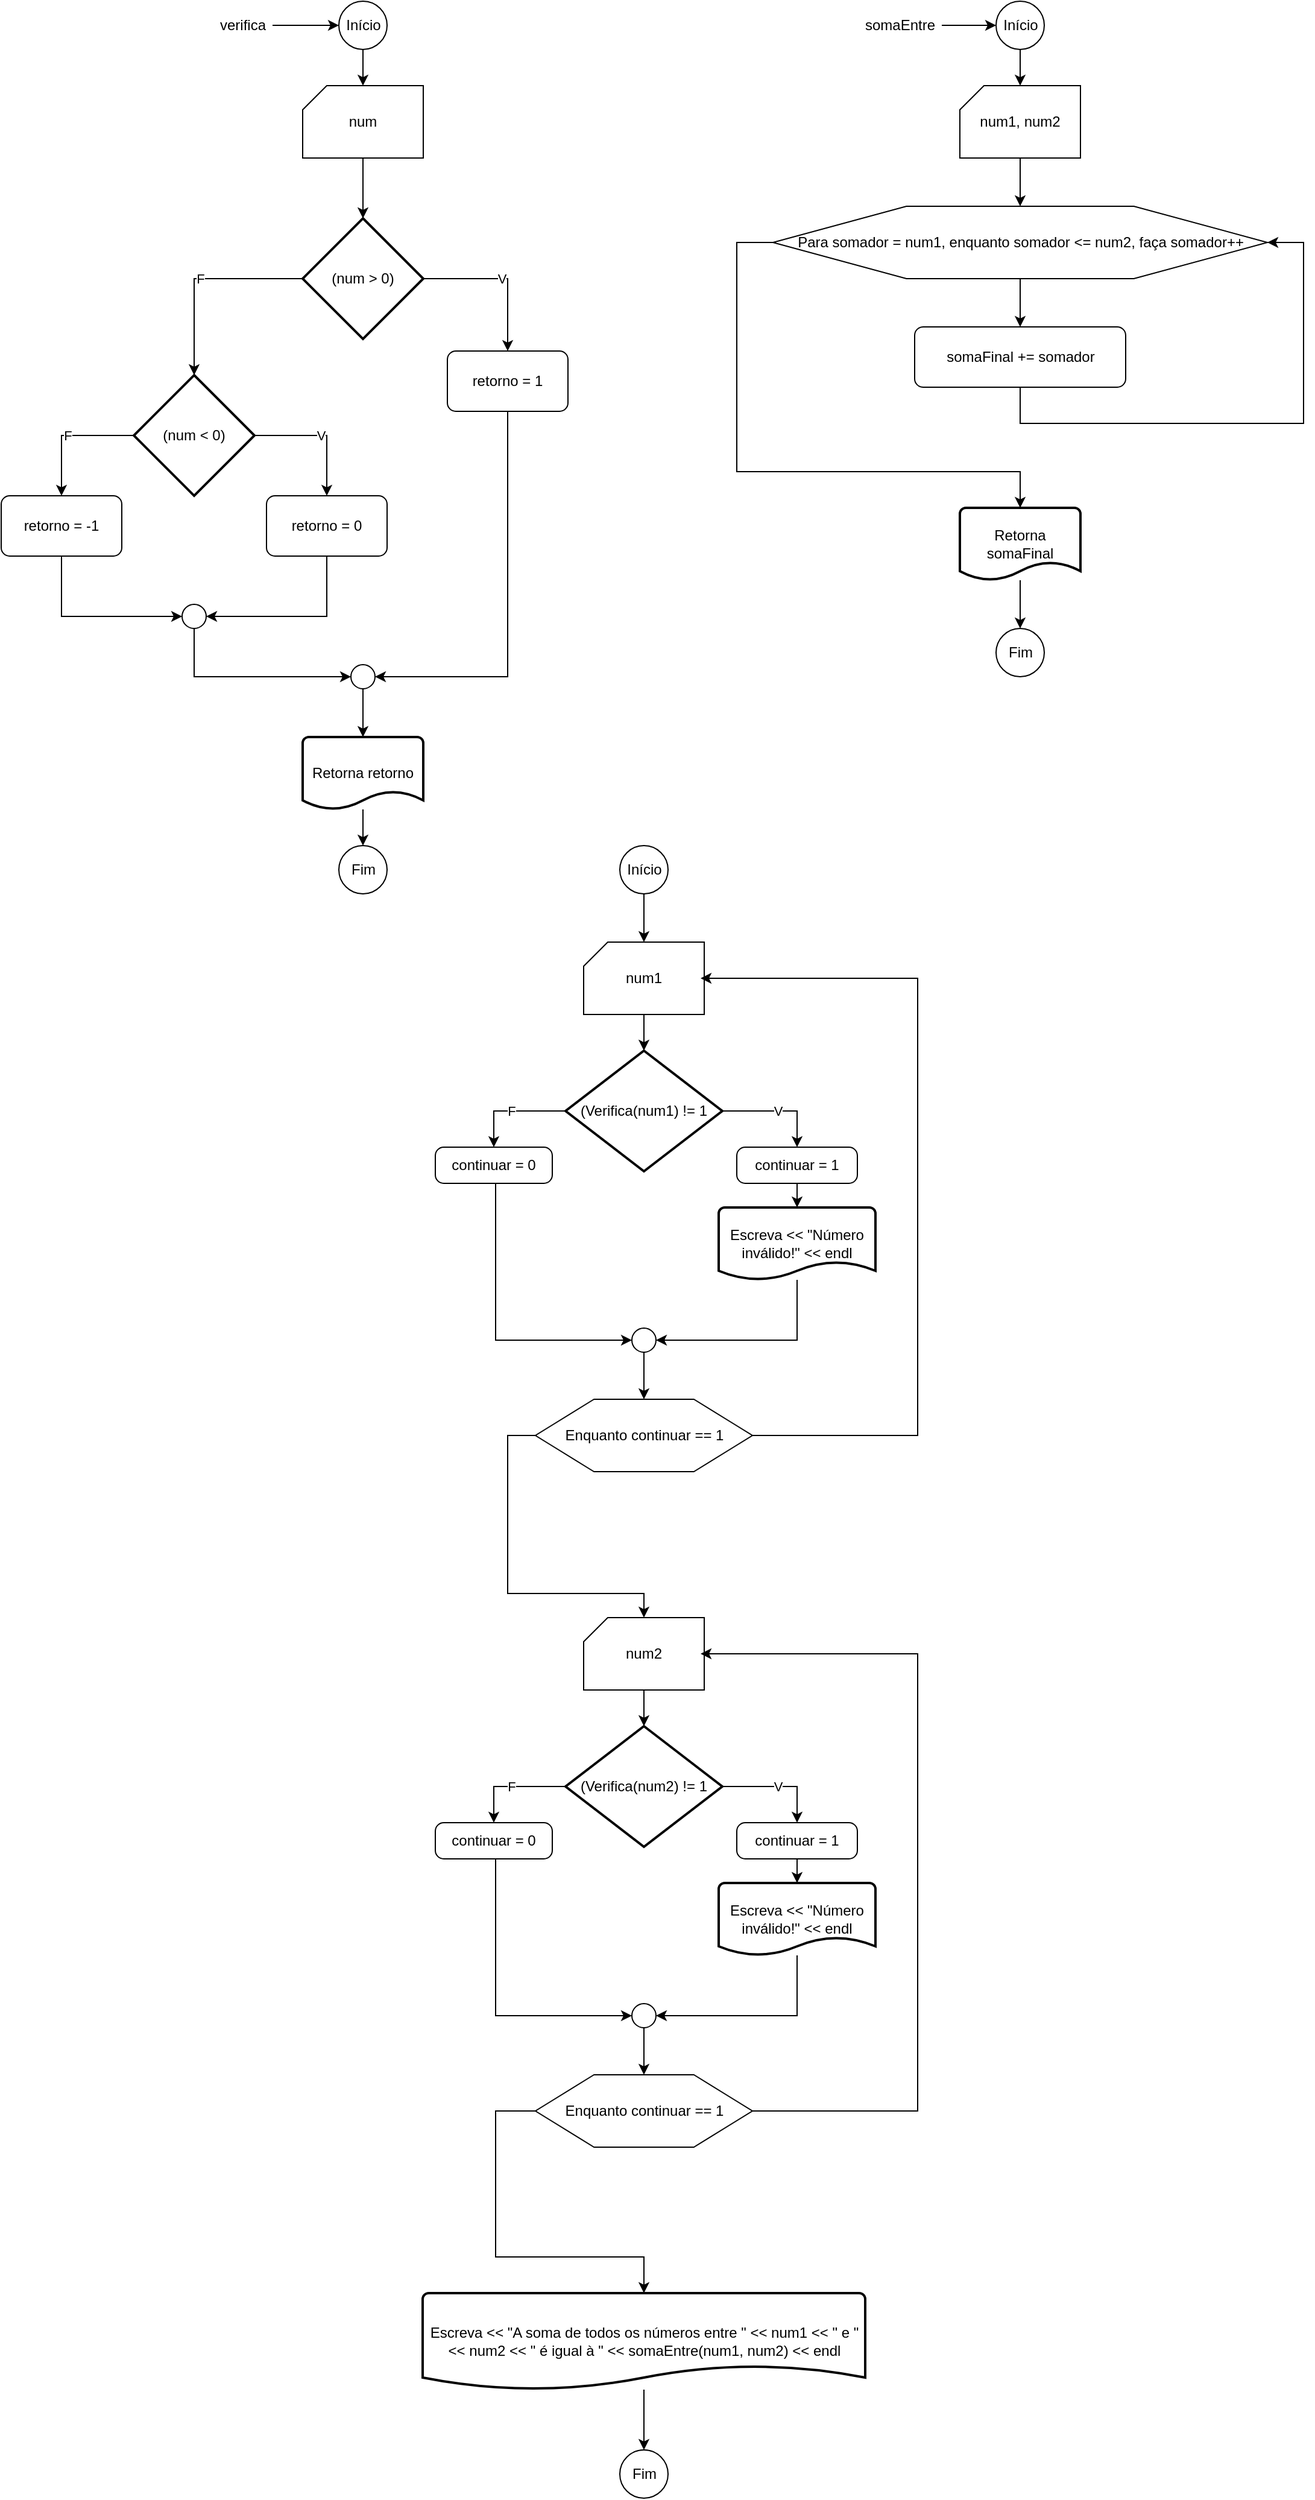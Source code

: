 <mxfile version="18.1.3" type="device"><diagram id="vQiGnJ_a9h3OKDbSYsXb" name="Página-1"><mxGraphModel dx="1812" dy="1015" grid="1" gridSize="10" guides="1" tooltips="1" connect="1" arrows="1" fold="1" page="1" pageScale="1" pageWidth="827" pageHeight="1169" math="0" shadow="0"><root><mxCell id="0"/><mxCell id="1" parent="0"/><mxCell id="RL7pqFsW-olUMaEg-Trz-5" value="" style="edgeStyle=orthogonalEdgeStyle;rounded=0;orthogonalLoop=1;jettySize=auto;html=1;" edge="1" parent="1" source="RL7pqFsW-olUMaEg-Trz-1" target="RL7pqFsW-olUMaEg-Trz-4"><mxGeometry relative="1" as="geometry"/></mxCell><mxCell id="RL7pqFsW-olUMaEg-Trz-1" value="Início" style="verticalLabelPosition=middle;verticalAlign=middle;html=1;shape=mxgraph.flowchart.on-page_reference;labelPosition=center;align=center;" vertex="1" parent="1"><mxGeometry x="180" y="10" width="40" height="40" as="geometry"/></mxCell><mxCell id="RL7pqFsW-olUMaEg-Trz-3" value="" style="edgeStyle=orthogonalEdgeStyle;rounded=0;orthogonalLoop=1;jettySize=auto;html=1;" edge="1" parent="1" source="RL7pqFsW-olUMaEg-Trz-2" target="RL7pqFsW-olUMaEg-Trz-1"><mxGeometry relative="1" as="geometry"/></mxCell><mxCell id="RL7pqFsW-olUMaEg-Trz-2" value="verifica" style="text;html=1;align=center;verticalAlign=middle;resizable=0;points=[];autosize=1;strokeColor=none;fillColor=none;" vertex="1" parent="1"><mxGeometry x="75" y="20" width="50" height="20" as="geometry"/></mxCell><mxCell id="RL7pqFsW-olUMaEg-Trz-7" value="" style="edgeStyle=orthogonalEdgeStyle;rounded=0;orthogonalLoop=1;jettySize=auto;html=1;" edge="1" parent="1" source="RL7pqFsW-olUMaEg-Trz-4" target="RL7pqFsW-olUMaEg-Trz-6"><mxGeometry relative="1" as="geometry"/></mxCell><mxCell id="RL7pqFsW-olUMaEg-Trz-4" value="num" style="verticalLabelPosition=middle;verticalAlign=middle;html=1;shape=card;whiteSpace=wrap;size=20;arcSize=12;labelPosition=center;align=center;" vertex="1" parent="1"><mxGeometry x="150" y="80" width="100" height="60" as="geometry"/></mxCell><mxCell id="RL7pqFsW-olUMaEg-Trz-9" value="V" style="edgeStyle=orthogonalEdgeStyle;rounded=0;orthogonalLoop=1;jettySize=auto;html=1;entryX=0.5;entryY=0;entryDx=0;entryDy=0;" edge="1" parent="1" source="RL7pqFsW-olUMaEg-Trz-6" target="RL7pqFsW-olUMaEg-Trz-8"><mxGeometry relative="1" as="geometry"/></mxCell><mxCell id="RL7pqFsW-olUMaEg-Trz-11" value="F" style="edgeStyle=orthogonalEdgeStyle;rounded=0;orthogonalLoop=1;jettySize=auto;html=1;entryX=0.5;entryY=0;entryDx=0;entryDy=0;entryPerimeter=0;" edge="1" parent="1" source="RL7pqFsW-olUMaEg-Trz-6" target="RL7pqFsW-olUMaEg-Trz-10"><mxGeometry relative="1" as="geometry"/></mxCell><mxCell id="RL7pqFsW-olUMaEg-Trz-6" value="(num &amp;gt; 0)" style="strokeWidth=2;html=1;shape=mxgraph.flowchart.decision;whiteSpace=wrap;" vertex="1" parent="1"><mxGeometry x="150" y="190" width="100" height="100" as="geometry"/></mxCell><mxCell id="RL7pqFsW-olUMaEg-Trz-22" style="edgeStyle=orthogonalEdgeStyle;rounded=0;orthogonalLoop=1;jettySize=auto;html=1;entryX=1;entryY=0.5;entryDx=0;entryDy=0;entryPerimeter=0;" edge="1" parent="1" source="RL7pqFsW-olUMaEg-Trz-8" target="RL7pqFsW-olUMaEg-Trz-20"><mxGeometry relative="1" as="geometry"><Array as="points"><mxPoint x="320" y="570"/></Array></mxGeometry></mxCell><mxCell id="RL7pqFsW-olUMaEg-Trz-8" value="retorno = 1" style="rounded=1;whiteSpace=wrap;html=1;absoluteArcSize=1;arcSize=14;strokeWidth=1;" vertex="1" parent="1"><mxGeometry x="270" y="300" width="100" height="50" as="geometry"/></mxCell><mxCell id="RL7pqFsW-olUMaEg-Trz-13" value="V" style="edgeStyle=orthogonalEdgeStyle;rounded=0;orthogonalLoop=1;jettySize=auto;html=1;entryX=0.5;entryY=0;entryDx=0;entryDy=0;" edge="1" parent="1" source="RL7pqFsW-olUMaEg-Trz-10" target="RL7pqFsW-olUMaEg-Trz-12"><mxGeometry relative="1" as="geometry"/></mxCell><mxCell id="RL7pqFsW-olUMaEg-Trz-16" value="F" style="edgeStyle=orthogonalEdgeStyle;rounded=0;orthogonalLoop=1;jettySize=auto;html=1;entryX=0.5;entryY=0;entryDx=0;entryDy=0;" edge="1" parent="1" source="RL7pqFsW-olUMaEg-Trz-10" target="RL7pqFsW-olUMaEg-Trz-15"><mxGeometry relative="1" as="geometry"/></mxCell><mxCell id="RL7pqFsW-olUMaEg-Trz-10" value="(num &amp;lt; 0)" style="strokeWidth=2;html=1;shape=mxgraph.flowchart.decision;whiteSpace=wrap;" vertex="1" parent="1"><mxGeometry x="10" y="320" width="100" height="100" as="geometry"/></mxCell><mxCell id="RL7pqFsW-olUMaEg-Trz-19" style="edgeStyle=orthogonalEdgeStyle;rounded=0;orthogonalLoop=1;jettySize=auto;html=1;entryX=1;entryY=0.5;entryDx=0;entryDy=0;entryPerimeter=0;" edge="1" parent="1" source="RL7pqFsW-olUMaEg-Trz-12" target="RL7pqFsW-olUMaEg-Trz-17"><mxGeometry relative="1" as="geometry"><Array as="points"><mxPoint x="170" y="520"/></Array></mxGeometry></mxCell><mxCell id="RL7pqFsW-olUMaEg-Trz-12" value="retorno = 0" style="rounded=1;whiteSpace=wrap;html=1;absoluteArcSize=1;arcSize=14;strokeWidth=1;" vertex="1" parent="1"><mxGeometry x="120" y="420" width="100" height="50" as="geometry"/></mxCell><mxCell id="RL7pqFsW-olUMaEg-Trz-18" style="edgeStyle=orthogonalEdgeStyle;rounded=0;orthogonalLoop=1;jettySize=auto;html=1;entryX=0;entryY=0.5;entryDx=0;entryDy=0;entryPerimeter=0;" edge="1" parent="1" source="RL7pqFsW-olUMaEg-Trz-15" target="RL7pqFsW-olUMaEg-Trz-17"><mxGeometry relative="1" as="geometry"><Array as="points"><mxPoint x="-50" y="520"/></Array></mxGeometry></mxCell><mxCell id="RL7pqFsW-olUMaEg-Trz-15" value="retorno = -1" style="rounded=1;whiteSpace=wrap;html=1;absoluteArcSize=1;arcSize=14;strokeWidth=1;" vertex="1" parent="1"><mxGeometry x="-100" y="420" width="100" height="50" as="geometry"/></mxCell><mxCell id="RL7pqFsW-olUMaEg-Trz-21" style="edgeStyle=orthogonalEdgeStyle;rounded=0;orthogonalLoop=1;jettySize=auto;html=1;entryX=0;entryY=0.5;entryDx=0;entryDy=0;entryPerimeter=0;" edge="1" parent="1" source="RL7pqFsW-olUMaEg-Trz-17" target="RL7pqFsW-olUMaEg-Trz-20"><mxGeometry relative="1" as="geometry"><Array as="points"><mxPoint x="60" y="570"/></Array></mxGeometry></mxCell><mxCell id="RL7pqFsW-olUMaEg-Trz-17" value="" style="verticalLabelPosition=bottom;verticalAlign=top;html=1;shape=mxgraph.flowchart.on-page_reference;" vertex="1" parent="1"><mxGeometry x="50" y="510" width="20" height="20" as="geometry"/></mxCell><mxCell id="RL7pqFsW-olUMaEg-Trz-24" value="" style="edgeStyle=orthogonalEdgeStyle;rounded=0;orthogonalLoop=1;jettySize=auto;html=1;" edge="1" parent="1" source="RL7pqFsW-olUMaEg-Trz-20" target="RL7pqFsW-olUMaEg-Trz-23"><mxGeometry relative="1" as="geometry"/></mxCell><mxCell id="RL7pqFsW-olUMaEg-Trz-20" value="" style="verticalLabelPosition=bottom;verticalAlign=top;html=1;shape=mxgraph.flowchart.on-page_reference;" vertex="1" parent="1"><mxGeometry x="190" y="560" width="20" height="20" as="geometry"/></mxCell><mxCell id="RL7pqFsW-olUMaEg-Trz-26" value="" style="edgeStyle=orthogonalEdgeStyle;rounded=0;orthogonalLoop=1;jettySize=auto;html=1;" edge="1" parent="1" source="RL7pqFsW-olUMaEg-Trz-23" target="RL7pqFsW-olUMaEg-Trz-25"><mxGeometry relative="1" as="geometry"/></mxCell><mxCell id="RL7pqFsW-olUMaEg-Trz-23" value="Retorna retorno" style="strokeWidth=2;html=1;shape=mxgraph.flowchart.document2;whiteSpace=wrap;size=0.25;" vertex="1" parent="1"><mxGeometry x="150" y="620" width="100" height="60" as="geometry"/></mxCell><mxCell id="RL7pqFsW-olUMaEg-Trz-25" value="Fim" style="verticalLabelPosition=middle;verticalAlign=middle;html=1;shape=mxgraph.flowchart.on-page_reference;labelPosition=center;align=center;" vertex="1" parent="1"><mxGeometry x="180" y="710" width="40" height="40" as="geometry"/></mxCell><mxCell id="RL7pqFsW-olUMaEg-Trz-29" value="" style="edgeStyle=orthogonalEdgeStyle;rounded=0;orthogonalLoop=1;jettySize=auto;html=1;" edge="1" parent="1" source="RL7pqFsW-olUMaEg-Trz-27" target="RL7pqFsW-olUMaEg-Trz-28"><mxGeometry relative="1" as="geometry"/></mxCell><mxCell id="RL7pqFsW-olUMaEg-Trz-27" value="somaEntre" style="text;html=1;align=center;verticalAlign=middle;resizable=0;points=[];autosize=1;strokeColor=none;fillColor=none;" vertex="1" parent="1"><mxGeometry x="610" y="20" width="70" height="20" as="geometry"/></mxCell><mxCell id="RL7pqFsW-olUMaEg-Trz-31" value="" style="edgeStyle=orthogonalEdgeStyle;rounded=0;orthogonalLoop=1;jettySize=auto;html=1;" edge="1" parent="1" source="RL7pqFsW-olUMaEg-Trz-28" target="RL7pqFsW-olUMaEg-Trz-30"><mxGeometry relative="1" as="geometry"/></mxCell><mxCell id="RL7pqFsW-olUMaEg-Trz-28" value="Início" style="verticalLabelPosition=middle;verticalAlign=middle;html=1;shape=mxgraph.flowchart.on-page_reference;labelPosition=center;align=center;" vertex="1" parent="1"><mxGeometry x="725" y="10" width="40" height="40" as="geometry"/></mxCell><mxCell id="RL7pqFsW-olUMaEg-Trz-33" value="" style="edgeStyle=orthogonalEdgeStyle;rounded=0;orthogonalLoop=1;jettySize=auto;html=1;" edge="1" parent="1" source="RL7pqFsW-olUMaEg-Trz-30" target="RL7pqFsW-olUMaEg-Trz-32"><mxGeometry relative="1" as="geometry"/></mxCell><mxCell id="RL7pqFsW-olUMaEg-Trz-30" value="num1, num2" style="verticalLabelPosition=middle;verticalAlign=middle;html=1;shape=card;whiteSpace=wrap;size=20;arcSize=12;labelPosition=center;align=center;" vertex="1" parent="1"><mxGeometry x="695" y="80" width="100" height="60" as="geometry"/></mxCell><mxCell id="RL7pqFsW-olUMaEg-Trz-35" value="" style="edgeStyle=orthogonalEdgeStyle;rounded=0;orthogonalLoop=1;jettySize=auto;html=1;" edge="1" parent="1" source="RL7pqFsW-olUMaEg-Trz-32" target="RL7pqFsW-olUMaEg-Trz-34"><mxGeometry relative="1" as="geometry"/></mxCell><mxCell id="RL7pqFsW-olUMaEg-Trz-38" style="edgeStyle=orthogonalEdgeStyle;rounded=0;orthogonalLoop=1;jettySize=auto;html=1;entryX=0.5;entryY=0;entryDx=0;entryDy=0;entryPerimeter=0;" edge="1" parent="1" source="RL7pqFsW-olUMaEg-Trz-32" target="RL7pqFsW-olUMaEg-Trz-37"><mxGeometry relative="1" as="geometry"><Array as="points"><mxPoint x="510" y="210"/><mxPoint x="510" y="400"/><mxPoint x="745" y="400"/></Array></mxGeometry></mxCell><mxCell id="RL7pqFsW-olUMaEg-Trz-32" value="Para somador = num1, enquanto somador &amp;lt;= num2, faça somador++" style="verticalLabelPosition=middle;verticalAlign=middle;html=1;shape=hexagon;perimeter=hexagonPerimeter2;arcSize=6;size=0.27;labelPosition=center;align=center;" vertex="1" parent="1"><mxGeometry x="540" y="180" width="410" height="60" as="geometry"/></mxCell><mxCell id="RL7pqFsW-olUMaEg-Trz-36" style="edgeStyle=orthogonalEdgeStyle;rounded=0;orthogonalLoop=1;jettySize=auto;html=1;entryX=1;entryY=0.5;entryDx=0;entryDy=0;" edge="1" parent="1" source="RL7pqFsW-olUMaEg-Trz-34" target="RL7pqFsW-olUMaEg-Trz-32"><mxGeometry relative="1" as="geometry"><Array as="points"><mxPoint x="745" y="360"/><mxPoint x="980" y="360"/><mxPoint x="980" y="210"/></Array></mxGeometry></mxCell><mxCell id="RL7pqFsW-olUMaEg-Trz-34" value="somaFinal += somador" style="rounded=1;whiteSpace=wrap;html=1;absoluteArcSize=1;arcSize=14;strokeWidth=1;" vertex="1" parent="1"><mxGeometry x="657.5" y="280" width="175" height="50" as="geometry"/></mxCell><mxCell id="RL7pqFsW-olUMaEg-Trz-40" value="" style="edgeStyle=orthogonalEdgeStyle;rounded=0;orthogonalLoop=1;jettySize=auto;html=1;" edge="1" parent="1" source="RL7pqFsW-olUMaEg-Trz-37" target="RL7pqFsW-olUMaEg-Trz-39"><mxGeometry relative="1" as="geometry"/></mxCell><mxCell id="RL7pqFsW-olUMaEg-Trz-37" value="Retorna somaFinal" style="strokeWidth=2;html=1;shape=mxgraph.flowchart.document2;whiteSpace=wrap;size=0.25;" vertex="1" parent="1"><mxGeometry x="695" y="430" width="100" height="60" as="geometry"/></mxCell><mxCell id="RL7pqFsW-olUMaEg-Trz-39" value="Fim" style="verticalLabelPosition=middle;verticalAlign=middle;html=1;shape=mxgraph.flowchart.on-page_reference;labelPosition=center;align=center;" vertex="1" parent="1"><mxGeometry x="725" y="530" width="40" height="40" as="geometry"/></mxCell><mxCell id="RL7pqFsW-olUMaEg-Trz-43" value="" style="edgeStyle=orthogonalEdgeStyle;rounded=0;orthogonalLoop=1;jettySize=auto;html=1;" edge="1" parent="1" source="RL7pqFsW-olUMaEg-Trz-41" target="RL7pqFsW-olUMaEg-Trz-42"><mxGeometry relative="1" as="geometry"/></mxCell><mxCell id="RL7pqFsW-olUMaEg-Trz-41" value="Início" style="verticalLabelPosition=middle;verticalAlign=middle;html=1;shape=mxgraph.flowchart.on-page_reference;labelPosition=center;align=center;" vertex="1" parent="1"><mxGeometry x="413" y="710" width="40" height="40" as="geometry"/></mxCell><mxCell id="RL7pqFsW-olUMaEg-Trz-46" value="" style="edgeStyle=orthogonalEdgeStyle;rounded=0;orthogonalLoop=1;jettySize=auto;html=1;" edge="1" parent="1" source="RL7pqFsW-olUMaEg-Trz-42" target="RL7pqFsW-olUMaEg-Trz-45"><mxGeometry relative="1" as="geometry"/></mxCell><mxCell id="RL7pqFsW-olUMaEg-Trz-42" value="num1" style="verticalLabelPosition=middle;verticalAlign=middle;html=1;shape=card;whiteSpace=wrap;size=20;arcSize=12;labelPosition=center;align=center;" vertex="1" parent="1"><mxGeometry x="383" y="790" width="100" height="60" as="geometry"/></mxCell><mxCell id="RL7pqFsW-olUMaEg-Trz-48" value="V" style="edgeStyle=orthogonalEdgeStyle;rounded=0;orthogonalLoop=1;jettySize=auto;html=1;entryX=0.5;entryY=0;entryDx=0;entryDy=0;" edge="1" parent="1" source="RL7pqFsW-olUMaEg-Trz-45" target="RL7pqFsW-olUMaEg-Trz-47"><mxGeometry relative="1" as="geometry"/></mxCell><mxCell id="RL7pqFsW-olUMaEg-Trz-52" value="F" style="edgeStyle=orthogonalEdgeStyle;rounded=0;orthogonalLoop=1;jettySize=auto;html=1;entryX=0.5;entryY=0;entryDx=0;entryDy=0;" edge="1" parent="1" source="RL7pqFsW-olUMaEg-Trz-45" target="RL7pqFsW-olUMaEg-Trz-51"><mxGeometry relative="1" as="geometry"/></mxCell><mxCell id="RL7pqFsW-olUMaEg-Trz-45" value="(Verifica(num1) != 1" style="strokeWidth=2;html=1;shape=mxgraph.flowchart.decision;whiteSpace=wrap;" vertex="1" parent="1"><mxGeometry x="368" y="880" width="130" height="100" as="geometry"/></mxCell><mxCell id="RL7pqFsW-olUMaEg-Trz-50" value="" style="edgeStyle=orthogonalEdgeStyle;rounded=0;orthogonalLoop=1;jettySize=auto;html=1;" edge="1" parent="1" source="RL7pqFsW-olUMaEg-Trz-47" target="RL7pqFsW-olUMaEg-Trz-49"><mxGeometry relative="1" as="geometry"/></mxCell><mxCell id="RL7pqFsW-olUMaEg-Trz-47" value="continuar = 1" style="rounded=1;whiteSpace=wrap;html=1;absoluteArcSize=1;arcSize=14;strokeWidth=1;" vertex="1" parent="1"><mxGeometry x="510" y="960" width="100" height="30" as="geometry"/></mxCell><mxCell id="RL7pqFsW-olUMaEg-Trz-54" style="edgeStyle=orthogonalEdgeStyle;rounded=0;orthogonalLoop=1;jettySize=auto;html=1;entryX=1;entryY=0.5;entryDx=0;entryDy=0;entryPerimeter=0;" edge="1" parent="1" source="RL7pqFsW-olUMaEg-Trz-49" target="RL7pqFsW-olUMaEg-Trz-53"><mxGeometry relative="1" as="geometry"><Array as="points"><mxPoint x="560" y="1120"/></Array></mxGeometry></mxCell><mxCell id="RL7pqFsW-olUMaEg-Trz-49" value="Escreva &amp;lt;&amp;lt; &quot;Número inválido!&quot; &amp;lt;&amp;lt; endl" style="strokeWidth=2;html=1;shape=mxgraph.flowchart.document2;whiteSpace=wrap;size=0.25;" vertex="1" parent="1"><mxGeometry x="495" y="1010" width="130" height="60" as="geometry"/></mxCell><mxCell id="RL7pqFsW-olUMaEg-Trz-55" style="edgeStyle=orthogonalEdgeStyle;rounded=0;orthogonalLoop=1;jettySize=auto;html=1;entryX=0;entryY=0.5;entryDx=0;entryDy=0;entryPerimeter=0;" edge="1" parent="1" source="RL7pqFsW-olUMaEg-Trz-51" target="RL7pqFsW-olUMaEg-Trz-53"><mxGeometry relative="1" as="geometry"><Array as="points"><mxPoint x="310" y="1120"/></Array></mxGeometry></mxCell><mxCell id="RL7pqFsW-olUMaEg-Trz-51" value="continuar = 0" style="rounded=1;whiteSpace=wrap;html=1;absoluteArcSize=1;arcSize=14;strokeWidth=1;" vertex="1" parent="1"><mxGeometry x="260" y="960" width="97" height="30" as="geometry"/></mxCell><mxCell id="RL7pqFsW-olUMaEg-Trz-57" value="" style="edgeStyle=orthogonalEdgeStyle;rounded=0;orthogonalLoop=1;jettySize=auto;html=1;" edge="1" parent="1" source="RL7pqFsW-olUMaEg-Trz-53" target="RL7pqFsW-olUMaEg-Trz-56"><mxGeometry relative="1" as="geometry"/></mxCell><mxCell id="RL7pqFsW-olUMaEg-Trz-53" value="" style="verticalLabelPosition=bottom;verticalAlign=top;html=1;shape=mxgraph.flowchart.on-page_reference;" vertex="1" parent="1"><mxGeometry x="423" y="1110" width="20" height="20" as="geometry"/></mxCell><mxCell id="RL7pqFsW-olUMaEg-Trz-58" style="edgeStyle=orthogonalEdgeStyle;rounded=0;orthogonalLoop=1;jettySize=auto;html=1;" edge="1" parent="1" source="RL7pqFsW-olUMaEg-Trz-56"><mxGeometry relative="1" as="geometry"><mxPoint x="480" y="820" as="targetPoint"/><Array as="points"><mxPoint x="660" y="1199"/><mxPoint x="660" y="820"/></Array></mxGeometry></mxCell><mxCell id="RL7pqFsW-olUMaEg-Trz-74" style="edgeStyle=orthogonalEdgeStyle;rounded=0;orthogonalLoop=1;jettySize=auto;html=1;entryX=0.5;entryY=0;entryDx=0;entryDy=0;entryPerimeter=0;" edge="1" parent="1" source="RL7pqFsW-olUMaEg-Trz-56" target="RL7pqFsW-olUMaEg-Trz-60"><mxGeometry relative="1" as="geometry"><Array as="points"><mxPoint x="320" y="1199"/><mxPoint x="320" y="1330"/><mxPoint x="433" y="1330"/></Array></mxGeometry></mxCell><mxCell id="RL7pqFsW-olUMaEg-Trz-56" value="Enquanto continuar == 1" style="verticalLabelPosition=middle;verticalAlign=middle;html=1;shape=hexagon;perimeter=hexagonPerimeter2;arcSize=6;size=0.27;labelPosition=center;align=center;" vertex="1" parent="1"><mxGeometry x="343" y="1169" width="180" height="60" as="geometry"/></mxCell><mxCell id="RL7pqFsW-olUMaEg-Trz-59" value="" style="edgeStyle=orthogonalEdgeStyle;rounded=0;orthogonalLoop=1;jettySize=auto;html=1;" edge="1" parent="1" source="RL7pqFsW-olUMaEg-Trz-60" target="RL7pqFsW-olUMaEg-Trz-63"><mxGeometry relative="1" as="geometry"/></mxCell><mxCell id="RL7pqFsW-olUMaEg-Trz-60" value="num2" style="verticalLabelPosition=middle;verticalAlign=middle;html=1;shape=card;whiteSpace=wrap;size=20;arcSize=12;labelPosition=center;align=center;" vertex="1" parent="1"><mxGeometry x="383" y="1350" width="100" height="60" as="geometry"/></mxCell><mxCell id="RL7pqFsW-olUMaEg-Trz-61" value="V" style="edgeStyle=orthogonalEdgeStyle;rounded=0;orthogonalLoop=1;jettySize=auto;html=1;entryX=0.5;entryY=0;entryDx=0;entryDy=0;" edge="1" parent="1" source="RL7pqFsW-olUMaEg-Trz-63" target="RL7pqFsW-olUMaEg-Trz-65"><mxGeometry relative="1" as="geometry"/></mxCell><mxCell id="RL7pqFsW-olUMaEg-Trz-62" value="F" style="edgeStyle=orthogonalEdgeStyle;rounded=0;orthogonalLoop=1;jettySize=auto;html=1;entryX=0.5;entryY=0;entryDx=0;entryDy=0;" edge="1" parent="1" source="RL7pqFsW-olUMaEg-Trz-63" target="RL7pqFsW-olUMaEg-Trz-69"><mxGeometry relative="1" as="geometry"/></mxCell><mxCell id="RL7pqFsW-olUMaEg-Trz-63" value="(Verifica(num2) != 1" style="strokeWidth=2;html=1;shape=mxgraph.flowchart.decision;whiteSpace=wrap;" vertex="1" parent="1"><mxGeometry x="368" y="1440" width="130" height="100" as="geometry"/></mxCell><mxCell id="RL7pqFsW-olUMaEg-Trz-64" value="" style="edgeStyle=orthogonalEdgeStyle;rounded=0;orthogonalLoop=1;jettySize=auto;html=1;" edge="1" parent="1" source="RL7pqFsW-olUMaEg-Trz-65" target="RL7pqFsW-olUMaEg-Trz-67"><mxGeometry relative="1" as="geometry"/></mxCell><mxCell id="RL7pqFsW-olUMaEg-Trz-65" value="continuar = 1" style="rounded=1;whiteSpace=wrap;html=1;absoluteArcSize=1;arcSize=14;strokeWidth=1;" vertex="1" parent="1"><mxGeometry x="510" y="1520" width="100" height="30" as="geometry"/></mxCell><mxCell id="RL7pqFsW-olUMaEg-Trz-66" style="edgeStyle=orthogonalEdgeStyle;rounded=0;orthogonalLoop=1;jettySize=auto;html=1;entryX=1;entryY=0.5;entryDx=0;entryDy=0;entryPerimeter=0;" edge="1" parent="1" source="RL7pqFsW-olUMaEg-Trz-67" target="RL7pqFsW-olUMaEg-Trz-71"><mxGeometry relative="1" as="geometry"><Array as="points"><mxPoint x="560" y="1680"/></Array></mxGeometry></mxCell><mxCell id="RL7pqFsW-olUMaEg-Trz-67" value="Escreva &amp;lt;&amp;lt; &quot;Número inválido!&quot; &amp;lt;&amp;lt; endl" style="strokeWidth=2;html=1;shape=mxgraph.flowchart.document2;whiteSpace=wrap;size=0.25;" vertex="1" parent="1"><mxGeometry x="495" y="1570" width="130" height="60" as="geometry"/></mxCell><mxCell id="RL7pqFsW-olUMaEg-Trz-68" style="edgeStyle=orthogonalEdgeStyle;rounded=0;orthogonalLoop=1;jettySize=auto;html=1;entryX=0;entryY=0.5;entryDx=0;entryDy=0;entryPerimeter=0;" edge="1" parent="1" source="RL7pqFsW-olUMaEg-Trz-69" target="RL7pqFsW-olUMaEg-Trz-71"><mxGeometry relative="1" as="geometry"><Array as="points"><mxPoint x="310" y="1680"/></Array></mxGeometry></mxCell><mxCell id="RL7pqFsW-olUMaEg-Trz-69" value="continuar = 0" style="rounded=1;whiteSpace=wrap;html=1;absoluteArcSize=1;arcSize=14;strokeWidth=1;" vertex="1" parent="1"><mxGeometry x="260" y="1520" width="97" height="30" as="geometry"/></mxCell><mxCell id="RL7pqFsW-olUMaEg-Trz-70" value="" style="edgeStyle=orthogonalEdgeStyle;rounded=0;orthogonalLoop=1;jettySize=auto;html=1;" edge="1" parent="1" source="RL7pqFsW-olUMaEg-Trz-71" target="RL7pqFsW-olUMaEg-Trz-73"><mxGeometry relative="1" as="geometry"/></mxCell><mxCell id="RL7pqFsW-olUMaEg-Trz-71" value="" style="verticalLabelPosition=bottom;verticalAlign=top;html=1;shape=mxgraph.flowchart.on-page_reference;" vertex="1" parent="1"><mxGeometry x="423" y="1670" width="20" height="20" as="geometry"/></mxCell><mxCell id="RL7pqFsW-olUMaEg-Trz-72" style="edgeStyle=orthogonalEdgeStyle;rounded=0;orthogonalLoop=1;jettySize=auto;html=1;" edge="1" parent="1" source="RL7pqFsW-olUMaEg-Trz-73"><mxGeometry relative="1" as="geometry"><mxPoint x="480" y="1380" as="targetPoint"/><Array as="points"><mxPoint x="660" y="1759"/><mxPoint x="660" y="1380"/></Array></mxGeometry></mxCell><mxCell id="RL7pqFsW-olUMaEg-Trz-76" style="edgeStyle=orthogonalEdgeStyle;rounded=0;orthogonalLoop=1;jettySize=auto;html=1;entryX=0.5;entryY=0;entryDx=0;entryDy=0;entryPerimeter=0;" edge="1" parent="1" source="RL7pqFsW-olUMaEg-Trz-73" target="RL7pqFsW-olUMaEg-Trz-75"><mxGeometry relative="1" as="geometry"><Array as="points"><mxPoint x="310" y="1759"/><mxPoint x="310" y="1880"/><mxPoint x="433" y="1880"/></Array></mxGeometry></mxCell><mxCell id="RL7pqFsW-olUMaEg-Trz-73" value="Enquanto continuar == 1" style="verticalLabelPosition=middle;verticalAlign=middle;html=1;shape=hexagon;perimeter=hexagonPerimeter2;arcSize=6;size=0.27;labelPosition=center;align=center;" vertex="1" parent="1"><mxGeometry x="343" y="1729" width="180" height="60" as="geometry"/></mxCell><mxCell id="RL7pqFsW-olUMaEg-Trz-78" value="" style="edgeStyle=orthogonalEdgeStyle;rounded=0;orthogonalLoop=1;jettySize=auto;html=1;" edge="1" parent="1" source="RL7pqFsW-olUMaEg-Trz-75" target="RL7pqFsW-olUMaEg-Trz-77"><mxGeometry relative="1" as="geometry"/></mxCell><mxCell id="RL7pqFsW-olUMaEg-Trz-75" value="Escreva &amp;lt;&amp;lt; &quot;A soma de todos os números entre &quot; &amp;lt;&amp;lt; num1 &amp;lt;&amp;lt; &quot; e &quot; &amp;lt;&amp;lt; num2 &amp;lt;&amp;lt; &quot; é igual à &quot; &amp;lt;&amp;lt; somaEntre(num1, num2) &amp;lt;&amp;lt; endl" style="strokeWidth=2;html=1;shape=mxgraph.flowchart.document2;whiteSpace=wrap;size=0.25;" vertex="1" parent="1"><mxGeometry x="249.5" y="1910" width="367" height="80" as="geometry"/></mxCell><mxCell id="RL7pqFsW-olUMaEg-Trz-77" value="Fim" style="verticalLabelPosition=middle;verticalAlign=middle;html=1;shape=mxgraph.flowchart.on-page_reference;labelPosition=center;align=center;" vertex="1" parent="1"><mxGeometry x="413" y="2040" width="40" height="40" as="geometry"/></mxCell></root></mxGraphModel></diagram></mxfile>